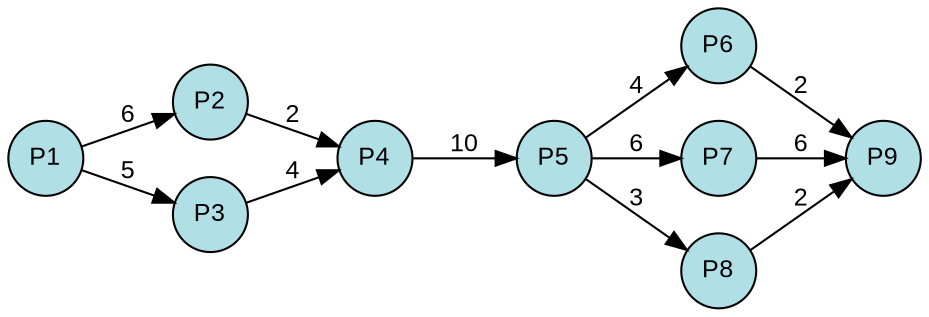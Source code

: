 digraph {
  splines=true;
node [margin=0 fontname=arial fontcolor=black fontsize=12 shape=circle width=0.5 fixedsize=true style=filled fillcolor=powderblue]
  1 [label="P1"]
  2 [label="P2"]
  3 [label="P3"]
  4 [label="P4"]
  5 [label="P5"]
  6 [label="P6"]
  7 [label="P7"]
  8 [label="P8"]
  9 [label="P9"]
rankdir=LR
edge [margin=0 fontname=arial fontcolor=black fontsize=12]
	1 -> 2 [label="6"]
	1 -> 3 [label="5"]
	2 -> 4 [label="2"]
	3 -> 4 [label="4"]
	4 -> 5 [label="10"]
	5 -> 6 [label="4"]
	5 -> 7 [label="6"]
	5 -> 8 [label="3"]
	6 -> 9 [label="2"]
	7 -> 9 [label="6"]
	8 -> 9 [label="2"]
	{rank=same  1 }
	{rank=same  2, 3 }
	{rank=same  4 }
	{rank=same  5 }
	{rank=same  6, 7, 8 }
	{rank=same  9 }
} 

